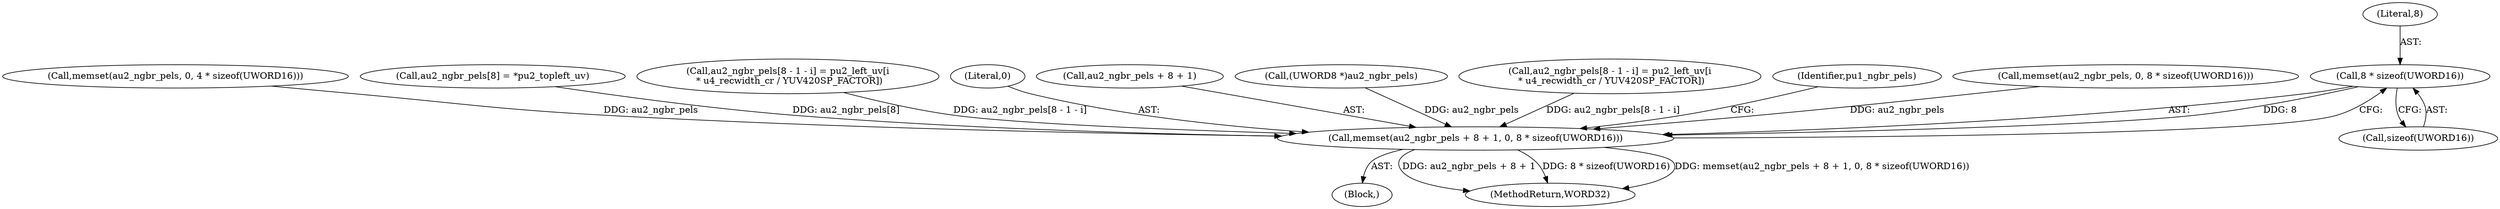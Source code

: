 digraph "0_Android_a583270e1c96d307469c83dc42bd3c5f1b9ef63f@API" {
"1003234" [label="(Call,8 * sizeof(UWORD16))"];
"1003227" [label="(Call,memset(au2_ngbr_pels + 8 + 1, 0, 8 * sizeof(UWORD16)))"];
"1003226" [label="(Block,)"];
"1003189" [label="(Call,memset(au2_ngbr_pels, 0, 4 * sizeof(UWORD16)))"];
"1003205" [label="(Call,au2_ngbr_pels[8] = *pu2_topleft_uv)"];
"1003235" [label="(Literal,8)"];
"1003134" [label="(Call,au2_ngbr_pels[8 - 1 - i] = pu2_left_uv[i\n * u4_recwidth_cr / YUV420SP_FACTOR])"];
"1003233" [label="(Literal,0)"];
"1003227" [label="(Call,memset(au2_ngbr_pels + 8 + 1, 0, 8 * sizeof(UWORD16)))"];
"1003254" [label="(MethodReturn,WORD32)"];
"1003228" [label="(Call,au2_ngbr_pels + 8 + 1)"];
"1003089" [label="(Call,(UWORD8 *)au2_ngbr_pels)"];
"1003172" [label="(Call,au2_ngbr_pels[8 - 1 - i] = pu2_left_uv[i\n * u4_recwidth_cr / YUV420SP_FACTOR])"];
"1003236" [label="(Call,sizeof(UWORD16))"];
"1003239" [label="(Identifier,pu1_ngbr_pels)"];
"1003198" [label="(Call,memset(au2_ngbr_pels, 0, 8 * sizeof(UWORD16)))"];
"1003234" [label="(Call,8 * sizeof(UWORD16))"];
"1003234" -> "1003227"  [label="AST: "];
"1003234" -> "1003236"  [label="CFG: "];
"1003235" -> "1003234"  [label="AST: "];
"1003236" -> "1003234"  [label="AST: "];
"1003227" -> "1003234"  [label="CFG: "];
"1003234" -> "1003227"  [label="DDG: 8"];
"1003227" -> "1003226"  [label="AST: "];
"1003228" -> "1003227"  [label="AST: "];
"1003233" -> "1003227"  [label="AST: "];
"1003239" -> "1003227"  [label="CFG: "];
"1003227" -> "1003254"  [label="DDG: au2_ngbr_pels + 8 + 1"];
"1003227" -> "1003254"  [label="DDG: 8 * sizeof(UWORD16)"];
"1003227" -> "1003254"  [label="DDG: memset(au2_ngbr_pels + 8 + 1, 0, 8 * sizeof(UWORD16))"];
"1003089" -> "1003227"  [label="DDG: au2_ngbr_pels"];
"1003189" -> "1003227"  [label="DDG: au2_ngbr_pels"];
"1003205" -> "1003227"  [label="DDG: au2_ngbr_pels[8]"];
"1003172" -> "1003227"  [label="DDG: au2_ngbr_pels[8 - 1 - i]"];
"1003198" -> "1003227"  [label="DDG: au2_ngbr_pels"];
"1003134" -> "1003227"  [label="DDG: au2_ngbr_pels[8 - 1 - i]"];
}
